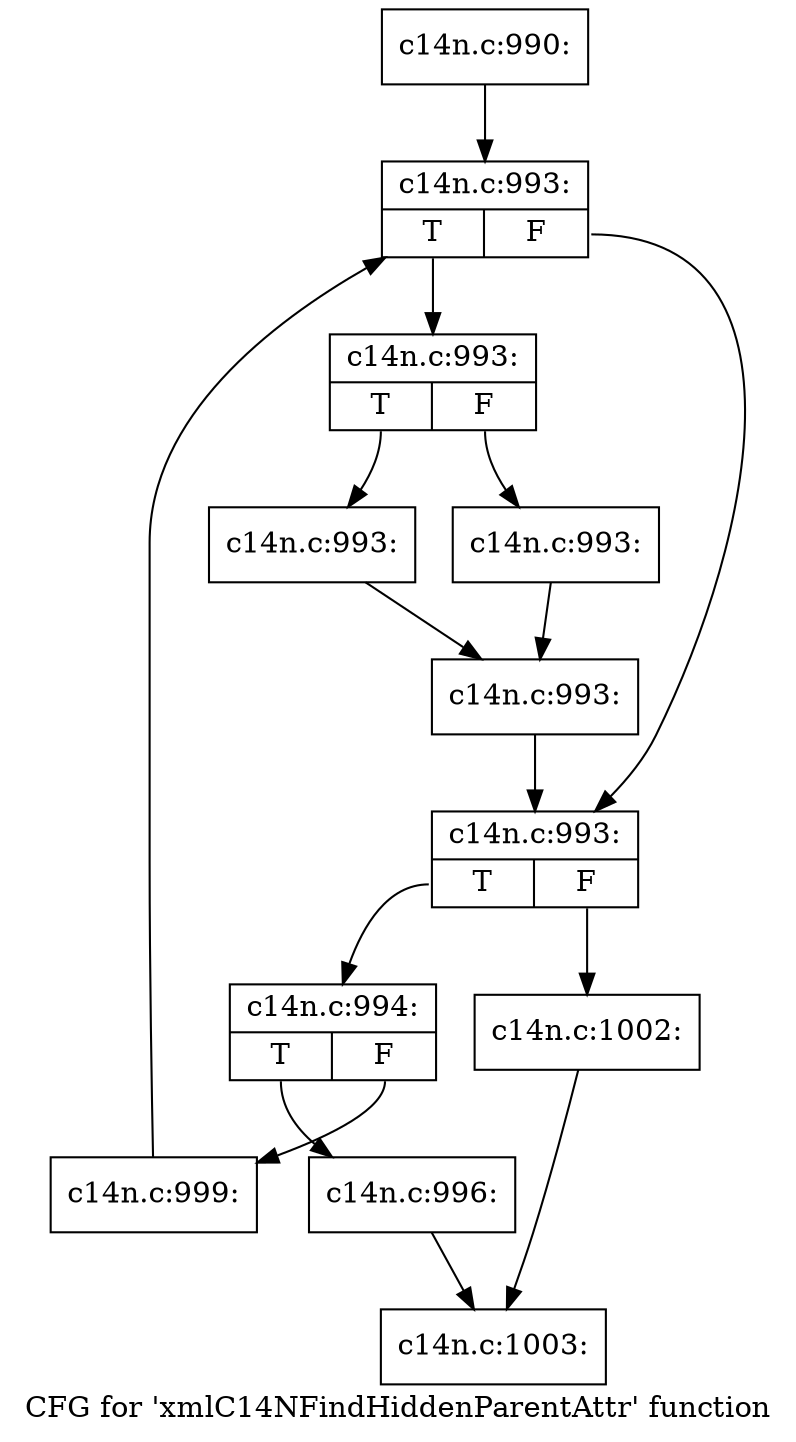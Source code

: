 digraph "CFG for 'xmlC14NFindHiddenParentAttr' function" {
	label="CFG for 'xmlC14NFindHiddenParentAttr' function";

	Node0x55fe83c6b540 [shape=record,label="{c14n.c:990:}"];
	Node0x55fe83c6b540 -> Node0x55fe83c6d7c0;
	Node0x55fe83c6d7c0 [shape=record,label="{c14n.c:993:|{<s0>T|<s1>F}}"];
	Node0x55fe83c6d7c0:s0 -> Node0x55fe83c6dab0;
	Node0x55fe83c6d7c0:s1 -> Node0x55fe83c6da60;
	Node0x55fe83c6dab0 [shape=record,label="{c14n.c:993:|{<s0>T|<s1>F}}"];
	Node0x55fe83c6dab0:s0 -> Node0x55fe83c6de00;
	Node0x55fe83c6dab0:s1 -> Node0x55fe83c6de50;
	Node0x55fe83c6de00 [shape=record,label="{c14n.c:993:}"];
	Node0x55fe83c6de00 -> Node0x55fe83c6dea0;
	Node0x55fe83c6de50 [shape=record,label="{c14n.c:993:}"];
	Node0x55fe83c6de50 -> Node0x55fe83c6dea0;
	Node0x55fe83c6dea0 [shape=record,label="{c14n.c:993:}"];
	Node0x55fe83c6dea0 -> Node0x55fe83c6da60;
	Node0x55fe83c6da60 [shape=record,label="{c14n.c:993:|{<s0>T|<s1>F}}"];
	Node0x55fe83c6da60:s0 -> Node0x55fe83c6e6d0;
	Node0x55fe83c6da60:s1 -> Node0x55fe83c6d9e0;
	Node0x55fe83c6e6d0 [shape=record,label="{c14n.c:994:|{<s0>T|<s1>F}}"];
	Node0x55fe83c6e6d0:s0 -> Node0x55fe83c6f3f0;
	Node0x55fe83c6e6d0:s1 -> Node0x55fe83c6f440;
	Node0x55fe83c6f3f0 [shape=record,label="{c14n.c:996:}"];
	Node0x55fe83c6f3f0 -> Node0x55fe83c6b790;
	Node0x55fe83c6f440 [shape=record,label="{c14n.c:999:}"];
	Node0x55fe83c6f440 -> Node0x55fe83c6d7c0;
	Node0x55fe83c6d9e0 [shape=record,label="{c14n.c:1002:}"];
	Node0x55fe83c6d9e0 -> Node0x55fe83c6b790;
	Node0x55fe83c6b790 [shape=record,label="{c14n.c:1003:}"];
}
